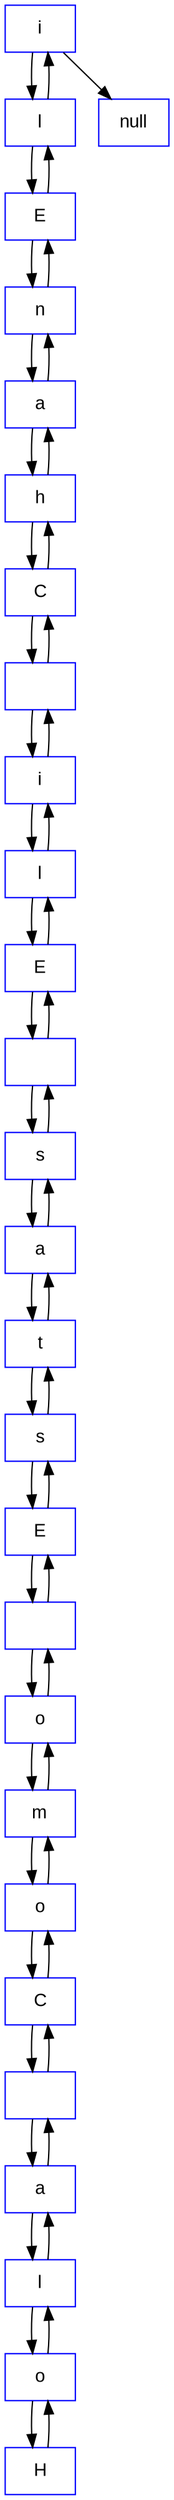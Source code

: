 digraph G
{
node [shape = box, fontname = Arial, color = blue];
A0 [label = "i"]
A1 [label = "l"]
A2 [label = "E"]
A3 [label = "n"]
A4 [label = "a"]
A5 [label = "h"]
A6 [label = "C"]
A7 [label = " "]
A8 [label = "i"]
A9 [label = "l"]
A10 [label = "E"]
A11 [label = " "]
A12 [label = "s"]
A13 [label = "a"]
A14 [label = "t"]
A15 [label = "s"]
A16 [label = "E"]
A17 [label = " "]
A18 [label = "o"]
A19 [label = "m"]
A20 [label = "o"]
A21 [label = "C"]
A22 [label = " "]
A23 [label = "a"]
A24 [label = "l"]
A25 [label = "o"]
A26 [label = "H"]
A0->A1->A2->A3->A4->A5->A6->A7->A8->A9->A10->A11->A12->A13->A14->A15->A16->A17->A18->A19->A20->A21->A22->A23->A24->A25->A26
 
A26->A25->A24->A23->A22->A21->A20->A19->A18->A17->A16->A15->A14->A13->A12->A11->A10->A9->A8->A7->A6->A5->A4->A3->A2->A1->A0->null
}